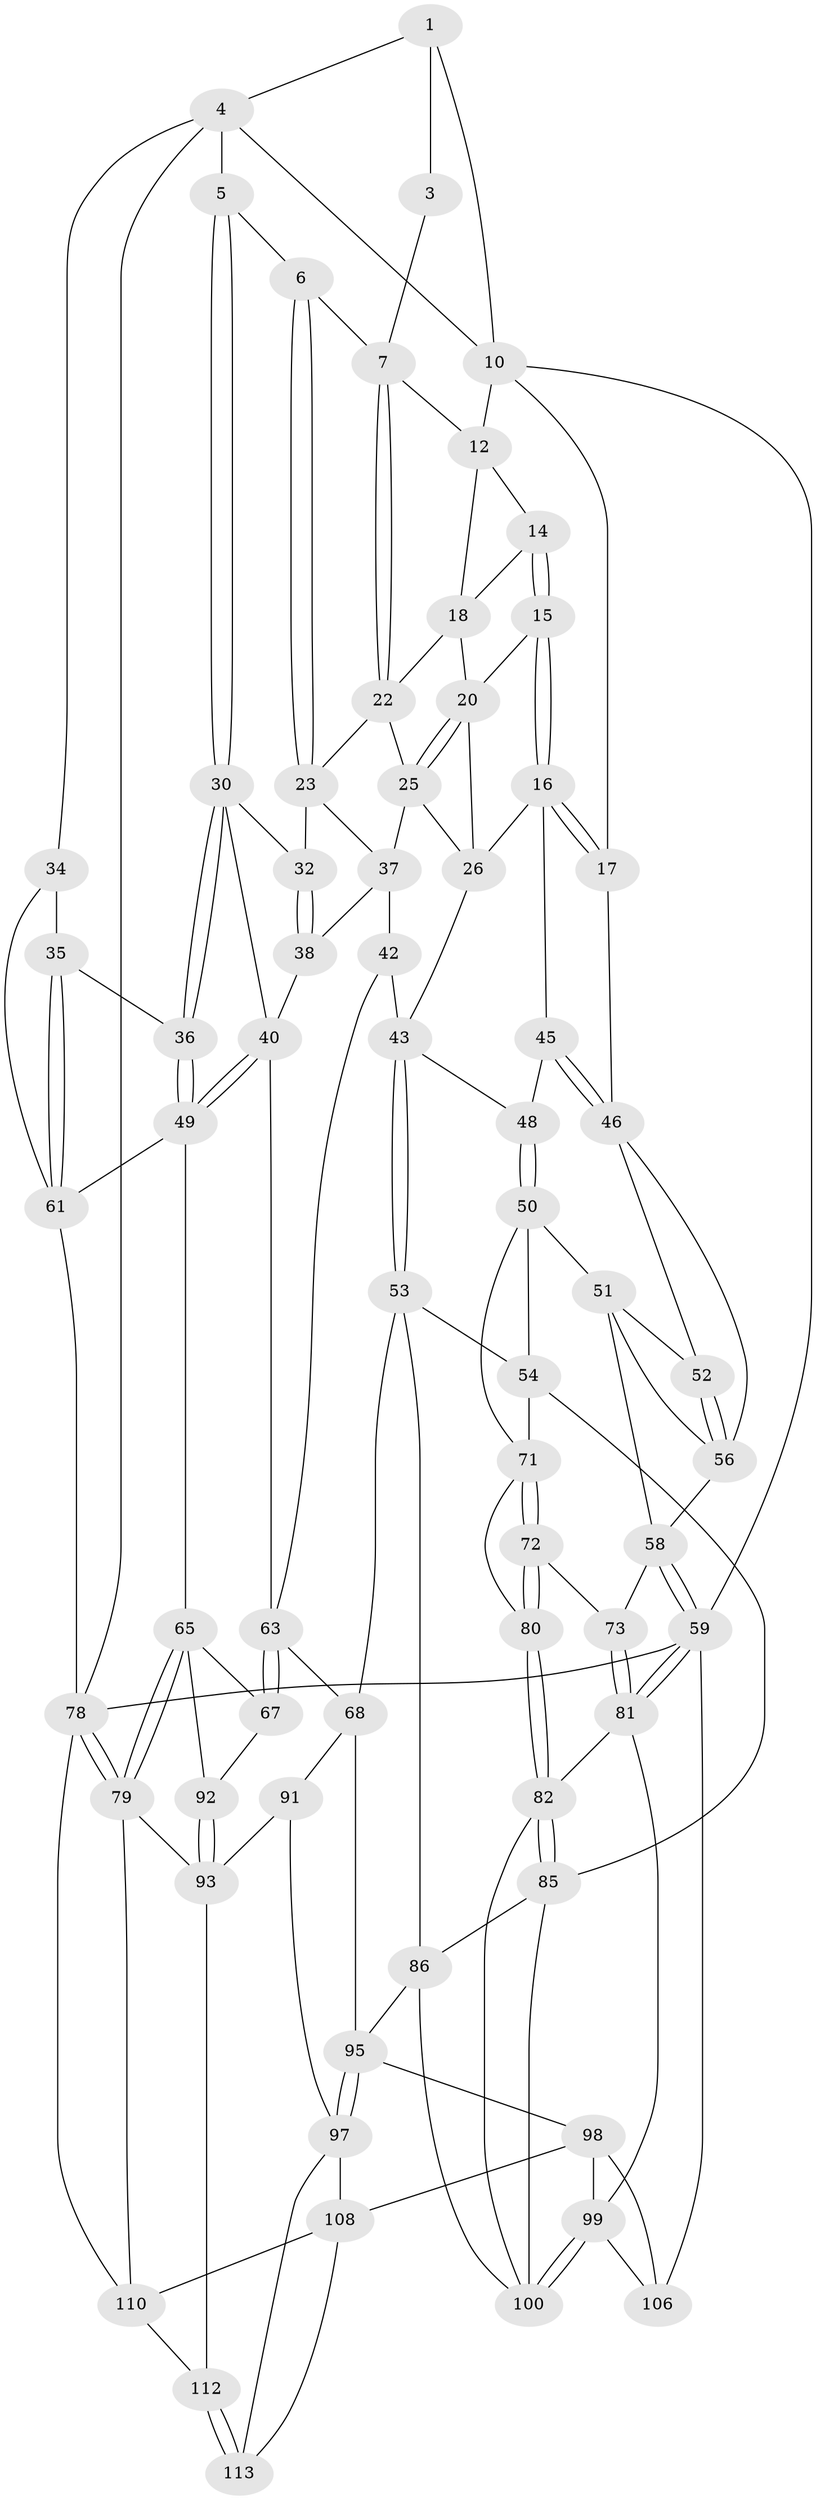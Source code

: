 // original degree distribution, {3: 0.03508771929824561, 5: 0.5087719298245614, 4: 0.21929824561403508, 6: 0.23684210526315788}
// Generated by graph-tools (version 1.1) at 2025/42/03/06/25 10:42:34]
// undirected, 68 vertices, 155 edges
graph export_dot {
graph [start="1"]
  node [color=gray90,style=filled];
  1 [pos="+0.7345867148098892+0",super="+2"];
  3 [pos="+0.6031506960286149+0.03385560885274333"];
  4 [pos="+0.8436927813869872+0",super="+9"];
  5 [pos="+0.7863424747779241+0.11903950155194286"];
  6 [pos="+0.7115366642274039+0.13068551127587774"];
  7 [pos="+0.6119419531286298+0.1270538898446458",super="+8"];
  10 [pos="+0+0",super="+11"];
  12 [pos="+0.5455790056564356+0.04928447041153875",super="+13"];
  14 [pos="+0.39368858876532764+0.01225075017211693"];
  15 [pos="+0.32836328397599507+0.17752152265606166"];
  16 [pos="+0.11729242167861703+0.16333894734803317",super="+28"];
  17 [pos="+0+0"];
  18 [pos="+0.4737306725860419+0.11755855066069558",super="+19"];
  20 [pos="+0.3827558242780235+0.2105886376742512",super="+21"];
  22 [pos="+0.5518481646925066+0.17089725292375924",super="+24"];
  23 [pos="+0.6377236986245978+0.266332434346151",super="+33"];
  25 [pos="+0.4873297897052603+0.3180868466787985",super="+29"];
  26 [pos="+0.30497671792242914+0.3212500244797518",super="+27"];
  30 [pos="+0.8880436712229866+0.27282329559201945",super="+31"];
  32 [pos="+0.7276172006620346+0.32376283791795707"];
  34 [pos="+1+0.29751020291183145"];
  35 [pos="+0.9618907896013079+0.30166342041024385"];
  36 [pos="+0.9260076388036902+0.29839662498480446"];
  37 [pos="+0.502749997152119+0.3873064506681103",super="+39"];
  38 [pos="+0.6298489853161264+0.4380547197597349"];
  40 [pos="+0.7049149533032235+0.4869254582220603",super="+41"];
  42 [pos="+0.496245294913112+0.41730393401767746"];
  43 [pos="+0.39558333906097054+0.48641295993681133",super="+44"];
  45 [pos="+0.17020640057567477+0.3971247144497095"];
  46 [pos="+0.1570811094134752+0.4156608739795845",super="+47"];
  48 [pos="+0.27739438089186913+0.45197784869614993"];
  49 [pos="+0.8094830821786195+0.4859470242556829",super="+62"];
  50 [pos="+0.19216656575318197+0.5226195420750769",super="+55"];
  51 [pos="+0.16105508703545862+0.508110141146446",super="+70"];
  52 [pos="+0.1582272208956645+0.49203136055673774"];
  53 [pos="+0.363384593289668+0.5731036261842655",super="+69"];
  54 [pos="+0.2973778619792698+0.5861533185935786",super="+76"];
  56 [pos="+0+0.405070931560734",super="+57"];
  58 [pos="+0+0.5834563494137367",super="+74"];
  59 [pos="+0+0.8960818687555099",super="+60"];
  61 [pos="+0.934804721573962+0.5782476804158259",super="+75"];
  63 [pos="+0.6475249756685424+0.585411509738022",super="+64"];
  65 [pos="+0.794057130153739+0.6451920068541602",super="+66"];
  67 [pos="+0.76796055131571+0.6442521424494054",super="+89"];
  68 [pos="+0.573441198310809+0.6310512540111454",super="+90"];
  71 [pos="+0.19128120821125008+0.6156074298894538",super="+77"];
  72 [pos="+0.13055881893782784+0.6368175306952698"];
  73 [pos="+0.10831755660219419+0.624779065304097"];
  78 [pos="+1+0.7982682094668921",super="+109"];
  79 [pos="+0.910504592969274+0.7836987285935874",super="+101"];
  80 [pos="+0.15697590646826615+0.6592959502018193"];
  81 [pos="+0.008301698068673497+0.7893362417027511",super="+84"];
  82 [pos="+0.19173934723511069+0.7409976806697043",super="+83"];
  85 [pos="+0.24948789734556848+0.6937417532286304",super="+88"];
  86 [pos="+0.39731344115517575+0.6620229777532276",super="+87"];
  91 [pos="+0.6807988634580016+0.6823107217794391",super="+94"];
  92 [pos="+0.6790238220765729+0.781792301427015"];
  93 [pos="+0.6456017989049131+0.8398518148156437",super="+102"];
  95 [pos="+0.5665221238920143+0.8063557165712093",super="+96"];
  97 [pos="+0.5789677284571783+0.8163921930026694",super="+107"];
  98 [pos="+0.4418887628287933+0.8193722659147583",super="+105"];
  99 [pos="+0.3283572525289933+0.8054286462454915",super="+104"];
  100 [pos="+0.32793928563738695+0.804929988108673",super="+103"];
  106 [pos="+0.2581021409616323+1"];
  108 [pos="+0.41785678820465333+1",super="+114"];
  110 [pos="+1+1",super="+111"];
  112 [pos="+0.699292479880924+0.9864144643289081"];
  113 [pos="+0.6884332763098469+1"];
  1 -- 4;
  1 -- 10;
  1 -- 3;
  3 -- 7;
  4 -- 5;
  4 -- 10;
  4 -- 34;
  4 -- 78;
  5 -- 6;
  5 -- 30;
  5 -- 30;
  6 -- 7;
  6 -- 23;
  6 -- 23;
  7 -- 22;
  7 -- 22;
  7 -- 12;
  10 -- 17;
  10 -- 12;
  10 -- 59;
  12 -- 18;
  12 -- 14;
  14 -- 15;
  14 -- 15;
  14 -- 18;
  15 -- 16;
  15 -- 16;
  15 -- 20;
  16 -- 17;
  16 -- 17;
  16 -- 45;
  16 -- 26;
  17 -- 46;
  18 -- 20;
  18 -- 22;
  20 -- 25;
  20 -- 25;
  20 -- 26;
  22 -- 25;
  22 -- 23;
  23 -- 32;
  23 -- 37;
  25 -- 26;
  25 -- 37;
  26 -- 43;
  30 -- 36;
  30 -- 36;
  30 -- 32;
  30 -- 40;
  32 -- 38;
  32 -- 38;
  34 -- 35;
  34 -- 61;
  35 -- 36;
  35 -- 61;
  35 -- 61;
  36 -- 49;
  36 -- 49;
  37 -- 42;
  37 -- 38;
  38 -- 40;
  40 -- 49;
  40 -- 49;
  40 -- 63;
  42 -- 43;
  42 -- 63;
  43 -- 53;
  43 -- 53;
  43 -- 48;
  45 -- 46;
  45 -- 46;
  45 -- 48;
  46 -- 52;
  46 -- 56;
  48 -- 50;
  48 -- 50;
  49 -- 65;
  49 -- 61;
  50 -- 51;
  50 -- 54;
  50 -- 71;
  51 -- 52;
  51 -- 56;
  51 -- 58;
  52 -- 56;
  52 -- 56;
  53 -- 54;
  53 -- 68;
  53 -- 86;
  54 -- 85;
  54 -- 71;
  56 -- 58;
  58 -- 59;
  58 -- 59;
  58 -- 73;
  59 -- 81;
  59 -- 81;
  59 -- 78;
  59 -- 106;
  61 -- 78;
  63 -- 67;
  63 -- 67;
  63 -- 68;
  65 -- 79;
  65 -- 79;
  65 -- 67;
  65 -- 92;
  67 -- 92;
  68 -- 91;
  68 -- 95;
  71 -- 72;
  71 -- 72;
  71 -- 80;
  72 -- 73;
  72 -- 80;
  72 -- 80;
  73 -- 81;
  73 -- 81;
  78 -- 79;
  78 -- 79;
  78 -- 110;
  79 -- 93;
  79 -- 110;
  80 -- 82;
  80 -- 82;
  81 -- 82;
  81 -- 99;
  82 -- 85;
  82 -- 85;
  82 -- 100;
  85 -- 86;
  85 -- 100;
  86 -- 95;
  86 -- 100;
  91 -- 97;
  91 -- 93;
  92 -- 93;
  92 -- 93;
  93 -- 112;
  95 -- 97;
  95 -- 97;
  95 -- 98;
  97 -- 108;
  97 -- 113;
  98 -- 99;
  98 -- 108;
  98 -- 106;
  99 -- 100;
  99 -- 100;
  99 -- 106;
  108 -- 113;
  108 -- 110;
  110 -- 112;
  112 -- 113;
  112 -- 113;
}
